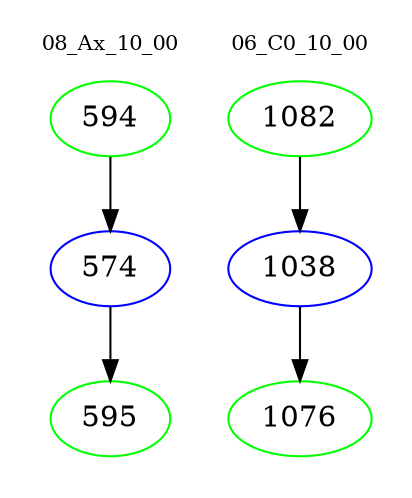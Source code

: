 digraph{
subgraph cluster_0 {
color = white
label = "08_Ax_10_00";
fontsize=10;
T0_594 [label="594", color="green"]
T0_594 -> T0_574 [color="black"]
T0_574 [label="574", color="blue"]
T0_574 -> T0_595 [color="black"]
T0_595 [label="595", color="green"]
}
subgraph cluster_1 {
color = white
label = "06_C0_10_00";
fontsize=10;
T1_1082 [label="1082", color="green"]
T1_1082 -> T1_1038 [color="black"]
T1_1038 [label="1038", color="blue"]
T1_1038 -> T1_1076 [color="black"]
T1_1076 [label="1076", color="green"]
}
}
